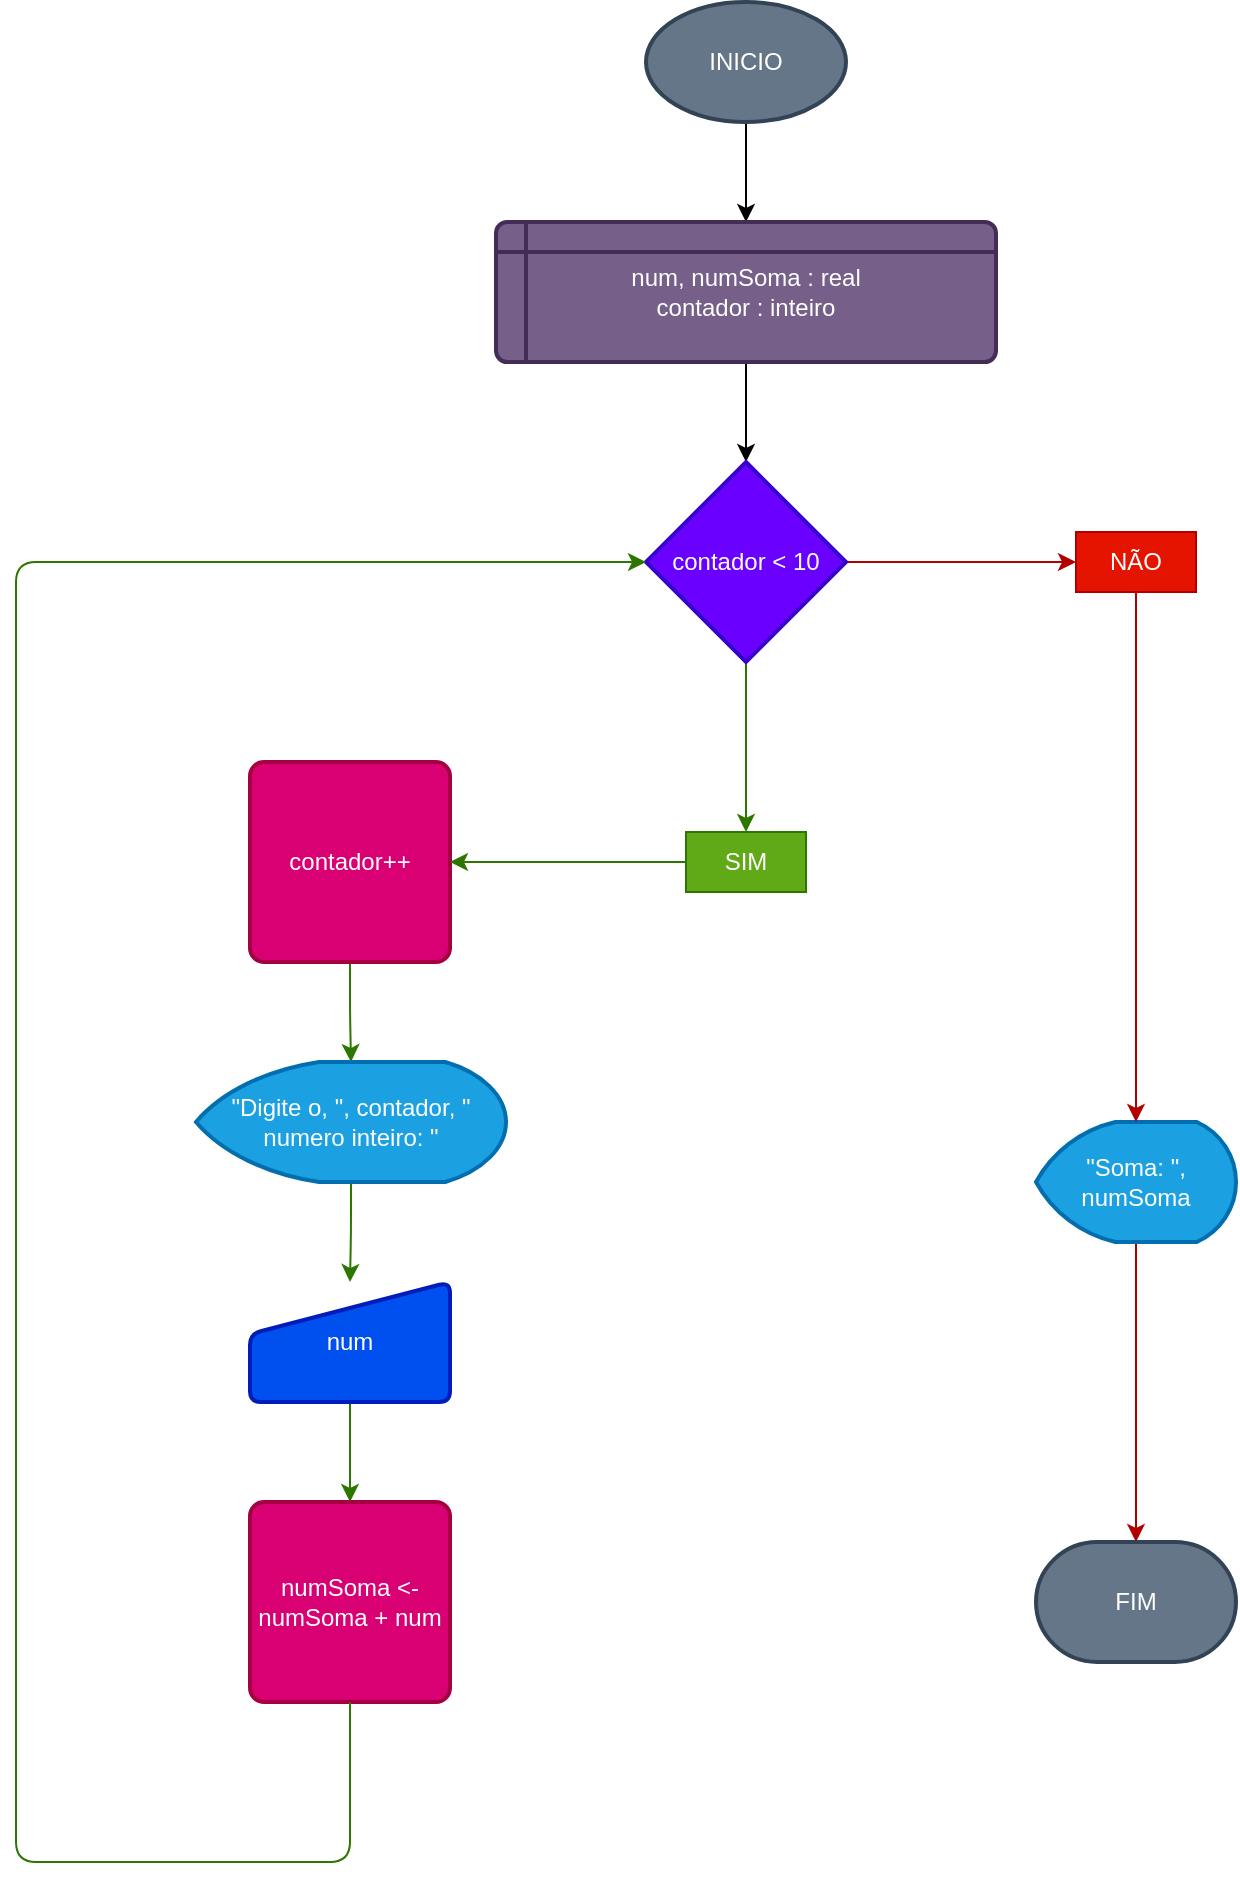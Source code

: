 <mxfile>
    <diagram id="2WaYUVcLMbmCNdOLXXDX" name="Page-1">
        <mxGraphModel dx="1105" dy="830" grid="1" gridSize="10" guides="1" tooltips="1" connect="1" arrows="1" fold="1" page="1" pageScale="1" pageWidth="850" pageHeight="1100" math="0" shadow="0">
            <root>
                <mxCell id="0"/>
                <mxCell id="1" parent="0"/>
                <mxCell id="25" style="edgeStyle=orthogonalEdgeStyle;html=1;entryX=0.5;entryY=0;entryDx=0;entryDy=0;" parent="1" source="2" target="3" edge="1">
                    <mxGeometry relative="1" as="geometry"/>
                </mxCell>
                <mxCell id="2" value="INICIO" style="strokeWidth=2;html=1;shape=mxgraph.flowchart.start_1;whiteSpace=wrap;fillColor=#647687;fontColor=#ffffff;strokeColor=#314354;" parent="1" vertex="1">
                    <mxGeometry x="375" y="50" width="100" height="60" as="geometry"/>
                </mxCell>
                <mxCell id="24" style="edgeStyle=orthogonalEdgeStyle;html=1;entryX=0.5;entryY=0;entryDx=0;entryDy=0;entryPerimeter=0;" parent="1" source="3" target="4" edge="1">
                    <mxGeometry relative="1" as="geometry"/>
                </mxCell>
                <mxCell id="3" value="num, numSoma : real&lt;br&gt;contador : inteiro" style="shape=internalStorage;whiteSpace=wrap;html=1;dx=15;dy=15;rounded=1;arcSize=8;strokeWidth=2;fillColor=#76608a;fontColor=#ffffff;strokeColor=#432D57;" parent="1" vertex="1">
                    <mxGeometry x="300" y="160" width="250" height="70" as="geometry"/>
                </mxCell>
                <mxCell id="18" style="edgeStyle=orthogonalEdgeStyle;html=1;entryX=0.5;entryY=0;entryDx=0;entryDy=0;fillColor=#60a917;strokeColor=#2D7600;" parent="1" source="4" target="17" edge="1">
                    <mxGeometry relative="1" as="geometry"/>
                </mxCell>
                <mxCell id="21" style="edgeStyle=orthogonalEdgeStyle;html=1;entryX=0;entryY=0.5;entryDx=0;entryDy=0;fillColor=#e51400;strokeColor=#B20000;" parent="1" source="4" target="20" edge="1">
                    <mxGeometry relative="1" as="geometry"/>
                </mxCell>
                <mxCell id="4" value="contador &amp;lt; 10" style="strokeWidth=2;html=1;shape=mxgraph.flowchart.decision;whiteSpace=wrap;fillColor=#6a00ff;fontColor=#ffffff;strokeColor=#3700CC;" parent="1" vertex="1">
                    <mxGeometry x="375" y="280" width="100" height="100" as="geometry"/>
                </mxCell>
                <mxCell id="13" style="edgeStyle=orthogonalEdgeStyle;html=1;entryX=0.5;entryY=0;entryDx=0;entryDy=0;entryPerimeter=0;fillColor=#60a917;strokeColor=#2D7600;" parent="1" source="5" target="6" edge="1">
                    <mxGeometry relative="1" as="geometry"/>
                </mxCell>
                <mxCell id="5" value="contador++" style="rounded=1;whiteSpace=wrap;html=1;absoluteArcSize=1;arcSize=14;strokeWidth=2;fillColor=#d80073;fontColor=#ffffff;strokeColor=#A50040;" parent="1" vertex="1">
                    <mxGeometry x="177" y="430" width="100" height="100" as="geometry"/>
                </mxCell>
                <mxCell id="14" style="edgeStyle=orthogonalEdgeStyle;html=1;entryX=0.5;entryY=0;entryDx=0;entryDy=0;fillColor=#60a917;strokeColor=#2D7600;" parent="1" source="6" target="8" edge="1">
                    <mxGeometry relative="1" as="geometry"/>
                </mxCell>
                <mxCell id="6" value="&quot;Digite o, &quot;, contador, &quot; numero inteiro: &quot;" style="strokeWidth=2;html=1;shape=mxgraph.flowchart.display;whiteSpace=wrap;fillColor=#1ba1e2;fontColor=#ffffff;strokeColor=#006EAF;" parent="1" vertex="1">
                    <mxGeometry x="150" y="580" width="155" height="60" as="geometry"/>
                </mxCell>
                <mxCell id="15" style="edgeStyle=orthogonalEdgeStyle;html=1;entryX=0.5;entryY=0;entryDx=0;entryDy=0;fillColor=#60a917;strokeColor=#2D7600;" parent="1" source="8" target="9" edge="1">
                    <mxGeometry relative="1" as="geometry"/>
                </mxCell>
                <mxCell id="8" value="num" style="html=1;strokeWidth=2;shape=manualInput;whiteSpace=wrap;rounded=1;size=26;arcSize=11;fillColor=#0050ef;fontColor=#ffffff;strokeColor=#001DBC;" parent="1" vertex="1">
                    <mxGeometry x="177" y="690" width="100" height="60" as="geometry"/>
                </mxCell>
                <mxCell id="9" value="numSoma &amp;lt;- numSoma + num" style="rounded=1;whiteSpace=wrap;html=1;absoluteArcSize=1;arcSize=14;strokeWidth=2;fillColor=#d80073;fontColor=#ffffff;strokeColor=#A50040;" parent="1" vertex="1">
                    <mxGeometry x="177" y="800" width="100" height="100" as="geometry"/>
                </mxCell>
                <mxCell id="12" style="edgeStyle=orthogonalEdgeStyle;html=1;entryX=0;entryY=0.5;entryDx=0;entryDy=0;entryPerimeter=0;fillColor=#60a917;strokeColor=#2D7600;exitX=0.5;exitY=1;exitDx=0;exitDy=0;" parent="1" source="9" target="4" edge="1">
                    <mxGeometry relative="1" as="geometry">
                        <Array as="points">
                            <mxPoint x="227" y="980"/>
                            <mxPoint x="60" y="980"/>
                            <mxPoint x="60" y="330"/>
                        </Array>
                    </mxGeometry>
                </mxCell>
                <mxCell id="26" style="edgeStyle=none;html=1;entryX=0.5;entryY=0;entryDx=0;entryDy=0;entryPerimeter=0;fillColor=#e51400;strokeColor=#B20000;" edge="1" parent="1" source="10" target="23">
                    <mxGeometry relative="1" as="geometry"/>
                </mxCell>
                <mxCell id="10" value="&quot;Soma: &quot;, numSoma" style="strokeWidth=2;html=1;shape=mxgraph.flowchart.display;whiteSpace=wrap;fillColor=#1ba1e2;fontColor=#ffffff;strokeColor=#006EAF;" parent="1" vertex="1">
                    <mxGeometry x="570" y="610" width="100" height="60" as="geometry"/>
                </mxCell>
                <mxCell id="19" style="edgeStyle=orthogonalEdgeStyle;html=1;entryX=1;entryY=0.5;entryDx=0;entryDy=0;fillColor=#60a917;strokeColor=#2D7600;" parent="1" source="17" target="5" edge="1">
                    <mxGeometry relative="1" as="geometry"/>
                </mxCell>
                <mxCell id="17" value="SIM" style="text;html=1;strokeColor=#2D7600;fillColor=#60a917;align=center;verticalAlign=middle;whiteSpace=wrap;rounded=0;fontColor=#ffffff;" parent="1" vertex="1">
                    <mxGeometry x="395" y="465" width="60" height="30" as="geometry"/>
                </mxCell>
                <mxCell id="22" style="edgeStyle=orthogonalEdgeStyle;html=1;fillColor=#e51400;strokeColor=#B20000;entryX=0.5;entryY=0;entryDx=0;entryDy=0;entryPerimeter=0;" parent="1" source="20" edge="1" target="10">
                    <mxGeometry relative="1" as="geometry">
                        <mxPoint x="620" y="600" as="targetPoint"/>
                    </mxGeometry>
                </mxCell>
                <mxCell id="20" value="NÃO" style="text;html=1;strokeColor=#B20000;fillColor=#e51400;align=center;verticalAlign=middle;whiteSpace=wrap;rounded=0;fontColor=#ffffff;" parent="1" vertex="1">
                    <mxGeometry x="590" y="315" width="60" height="30" as="geometry"/>
                </mxCell>
                <mxCell id="23" value="FIM" style="strokeWidth=2;html=1;shape=mxgraph.flowchart.terminator;whiteSpace=wrap;fillColor=#647687;fontColor=#ffffff;strokeColor=#314354;" parent="1" vertex="1">
                    <mxGeometry x="570" y="820" width="100" height="60" as="geometry"/>
                </mxCell>
            </root>
        </mxGraphModel>
    </diagram>
</mxfile>